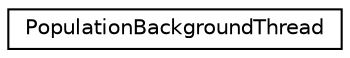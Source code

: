 digraph "Graphical Class Hierarchy"
{
  edge [fontname="Helvetica",fontsize="10",labelfontname="Helvetica",labelfontsize="10"];
  node [fontname="Helvetica",fontsize="10",shape=record];
  rankdir="LR";
  Node1 [label="PopulationBackgroundThread",height=0.2,width=0.4,color="black", fillcolor="white", style="filled",URL="$classPopulationBackgroundThread.html",tooltip="Helper class to perform heavy lifting in a background thread. "];
}
